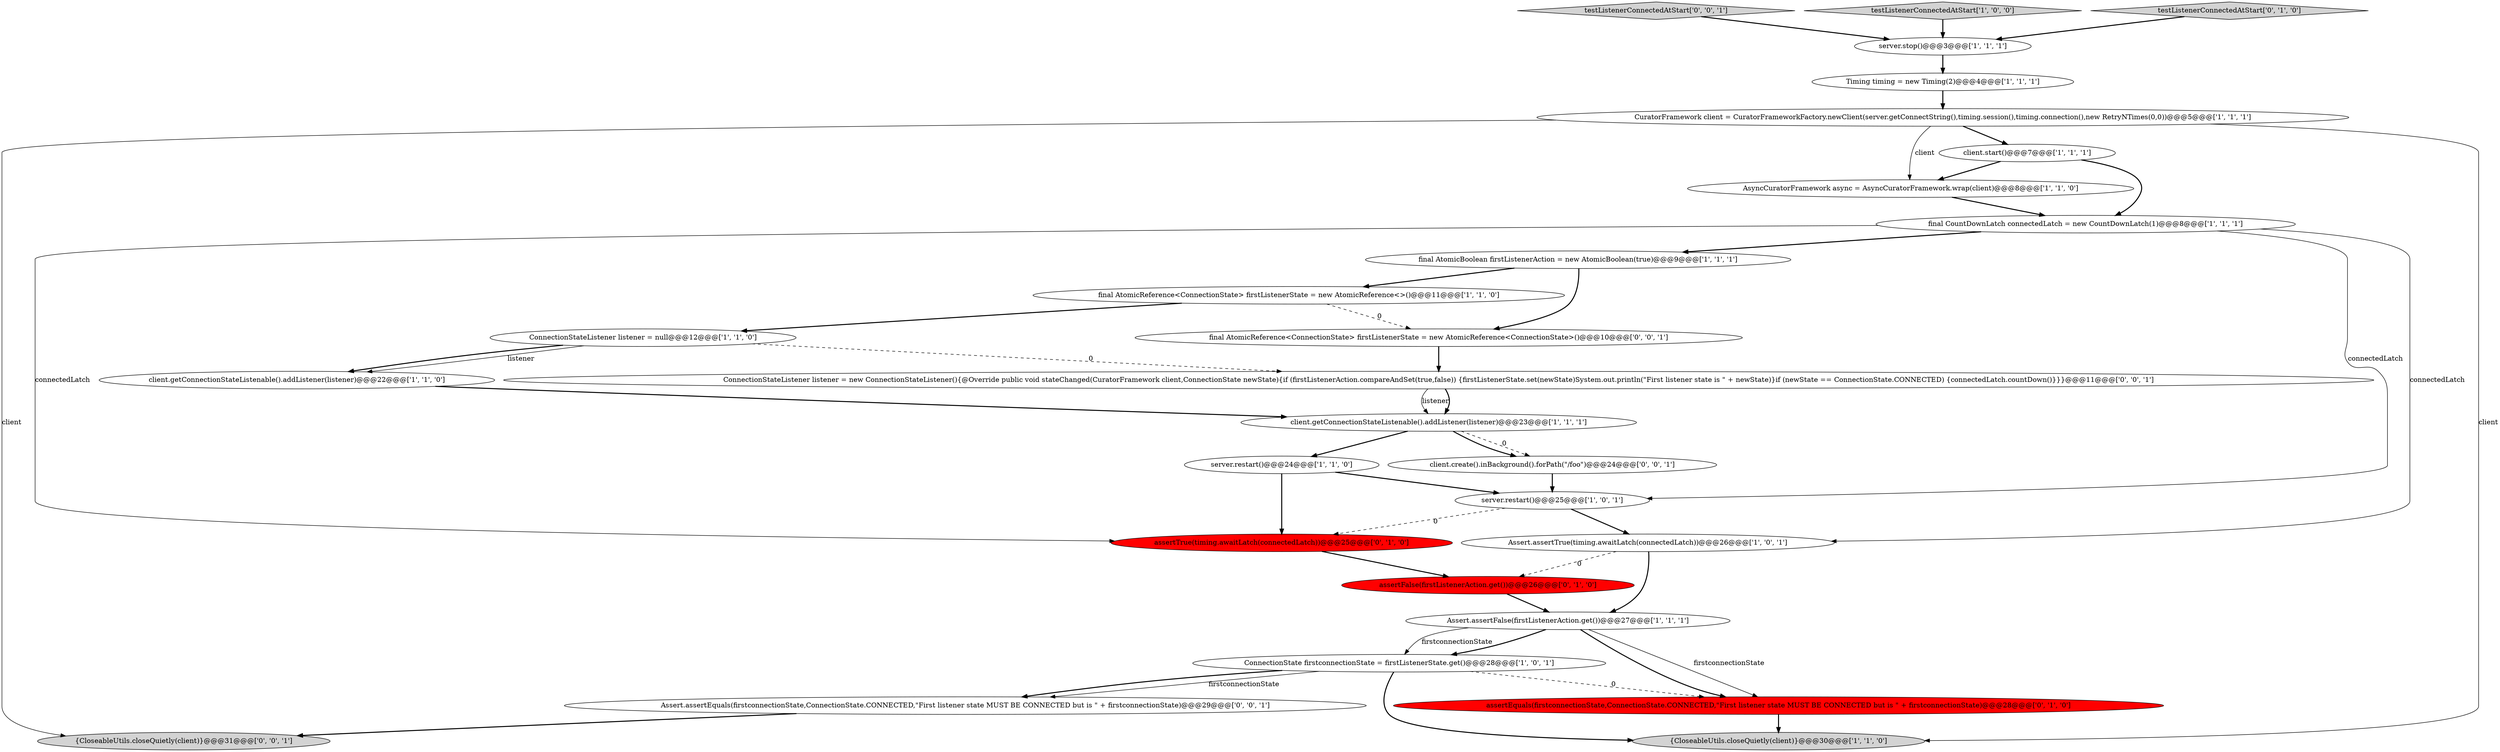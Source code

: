 digraph {
17 [style = filled, label = "client.getConnectionStateListenable().addListener(listener)@@@22@@@['1', '1', '0']", fillcolor = white, shape = ellipse image = "AAA0AAABBB1BBB"];
1 [style = filled, label = "client.getConnectionStateListenable().addListener(listener)@@@23@@@['1', '1', '1']", fillcolor = white, shape = ellipse image = "AAA0AAABBB1BBB"];
14 [style = filled, label = "final CountDownLatch connectedLatch = new CountDownLatch(1)@@@8@@@['1', '1', '1']", fillcolor = white, shape = ellipse image = "AAA0AAABBB1BBB"];
5 [style = filled, label = "server.stop()@@@3@@@['1', '1', '1']", fillcolor = white, shape = ellipse image = "AAA0AAABBB1BBB"];
21 [style = filled, label = "assertFalse(firstListenerAction.get())@@@26@@@['0', '1', '0']", fillcolor = red, shape = ellipse image = "AAA1AAABBB2BBB"];
18 [style = filled, label = "assertEquals(firstconnectionState,ConnectionState.CONNECTED,\"First listener state MUST BE CONNECTED but is \" + firstconnectionState)@@@28@@@['0', '1', '0']", fillcolor = red, shape = ellipse image = "AAA1AAABBB2BBB"];
23 [style = filled, label = "final AtomicReference<ConnectionState> firstListenerState = new AtomicReference<ConnectionState>()@@@10@@@['0', '0', '1']", fillcolor = white, shape = ellipse image = "AAA0AAABBB3BBB"];
26 [style = filled, label = "testListenerConnectedAtStart['0', '0', '1']", fillcolor = lightgray, shape = diamond image = "AAA0AAABBB3BBB"];
2 [style = filled, label = "final AtomicReference<ConnectionState> firstListenerState = new AtomicReference<>()@@@11@@@['1', '1', '0']", fillcolor = white, shape = ellipse image = "AAA0AAABBB1BBB"];
8 [style = filled, label = "server.restart()@@@24@@@['1', '1', '0']", fillcolor = white, shape = ellipse image = "AAA0AAABBB1BBB"];
4 [style = filled, label = "ConnectionState firstconnectionState = firstListenerState.get()@@@28@@@['1', '0', '1']", fillcolor = white, shape = ellipse image = "AAA0AAABBB1BBB"];
11 [style = filled, label = "Timing timing = new Timing(2)@@@4@@@['1', '1', '1']", fillcolor = white, shape = ellipse image = "AAA0AAABBB1BBB"];
0 [style = filled, label = "final AtomicBoolean firstListenerAction = new AtomicBoolean(true)@@@9@@@['1', '1', '1']", fillcolor = white, shape = ellipse image = "AAA0AAABBB1BBB"];
3 [style = filled, label = "server.restart()@@@25@@@['1', '0', '1']", fillcolor = white, shape = ellipse image = "AAA0AAABBB1BBB"];
12 [style = filled, label = "ConnectionStateListener listener = null@@@12@@@['1', '1', '0']", fillcolor = white, shape = ellipse image = "AAA0AAABBB1BBB"];
22 [style = filled, label = "{CloseableUtils.closeQuietly(client)}@@@31@@@['0', '0', '1']", fillcolor = lightgray, shape = ellipse image = "AAA0AAABBB3BBB"];
13 [style = filled, label = "{CloseableUtils.closeQuietly(client)}@@@30@@@['1', '1', '0']", fillcolor = lightgray, shape = ellipse image = "AAA0AAABBB1BBB"];
6 [style = filled, label = "client.start()@@@7@@@['1', '1', '1']", fillcolor = white, shape = ellipse image = "AAA0AAABBB1BBB"];
16 [style = filled, label = "Assert.assertTrue(timing.awaitLatch(connectedLatch))@@@26@@@['1', '0', '1']", fillcolor = white, shape = ellipse image = "AAA0AAABBB1BBB"];
15 [style = filled, label = "testListenerConnectedAtStart['1', '0', '0']", fillcolor = lightgray, shape = diamond image = "AAA0AAABBB1BBB"];
9 [style = filled, label = "Assert.assertFalse(firstListenerAction.get())@@@27@@@['1', '1', '1']", fillcolor = white, shape = ellipse image = "AAA0AAABBB1BBB"];
19 [style = filled, label = "testListenerConnectedAtStart['0', '1', '0']", fillcolor = lightgray, shape = diamond image = "AAA0AAABBB2BBB"];
20 [style = filled, label = "assertTrue(timing.awaitLatch(connectedLatch))@@@25@@@['0', '1', '0']", fillcolor = red, shape = ellipse image = "AAA1AAABBB2BBB"];
7 [style = filled, label = "AsyncCuratorFramework async = AsyncCuratorFramework.wrap(client)@@@8@@@['1', '1', '0']", fillcolor = white, shape = ellipse image = "AAA0AAABBB1BBB"];
25 [style = filled, label = "client.create().inBackground().forPath(\"/foo\")@@@24@@@['0', '0', '1']", fillcolor = white, shape = ellipse image = "AAA0AAABBB3BBB"];
27 [style = filled, label = "Assert.assertEquals(firstconnectionState,ConnectionState.CONNECTED,\"First listener state MUST BE CONNECTED but is \" + firstconnectionState)@@@29@@@['0', '0', '1']", fillcolor = white, shape = ellipse image = "AAA0AAABBB3BBB"];
24 [style = filled, label = "ConnectionStateListener listener = new ConnectionStateListener(){@Override public void stateChanged(CuratorFramework client,ConnectionState newState){if (firstListenerAction.compareAndSet(true,false)) {firstListenerState.set(newState)System.out.println(\"First listener state is \" + newState)}if (newState == ConnectionState.CONNECTED) {connectedLatch.countDown()}}}@@@11@@@['0', '0', '1']", fillcolor = white, shape = ellipse image = "AAA0AAABBB3BBB"];
10 [style = filled, label = "CuratorFramework client = CuratorFrameworkFactory.newClient(server.getConnectString(),timing.session(),timing.connection(),new RetryNTimes(0,0))@@@5@@@['1', '1', '1']", fillcolor = white, shape = ellipse image = "AAA0AAABBB1BBB"];
2->23 [style = dashed, label="0"];
4->18 [style = dashed, label="0"];
1->8 [style = bold, label=""];
17->1 [style = bold, label=""];
26->5 [style = bold, label=""];
4->27 [style = solid, label="firstconnectionState"];
9->4 [style = bold, label=""];
4->13 [style = bold, label=""];
8->3 [style = bold, label=""];
0->2 [style = bold, label=""];
12->17 [style = bold, label=""];
25->3 [style = bold, label=""];
24->1 [style = solid, label="listener"];
9->4 [style = solid, label="firstconnectionState"];
3->16 [style = bold, label=""];
27->22 [style = bold, label=""];
16->21 [style = dashed, label="0"];
10->6 [style = bold, label=""];
15->5 [style = bold, label=""];
2->12 [style = bold, label=""];
14->20 [style = solid, label="connectedLatch"];
14->16 [style = solid, label="connectedLatch"];
7->14 [style = bold, label=""];
20->21 [style = bold, label=""];
6->14 [style = bold, label=""];
19->5 [style = bold, label=""];
23->24 [style = bold, label=""];
21->9 [style = bold, label=""];
12->17 [style = solid, label="listener"];
8->20 [style = bold, label=""];
9->18 [style = bold, label=""];
0->23 [style = bold, label=""];
14->0 [style = bold, label=""];
11->10 [style = bold, label=""];
10->22 [style = solid, label="client"];
10->13 [style = solid, label="client"];
12->24 [style = dashed, label="0"];
10->7 [style = solid, label="client"];
4->27 [style = bold, label=""];
3->20 [style = dashed, label="0"];
18->13 [style = bold, label=""];
5->11 [style = bold, label=""];
24->1 [style = bold, label=""];
6->7 [style = bold, label=""];
9->18 [style = solid, label="firstconnectionState"];
1->25 [style = dashed, label="0"];
1->25 [style = bold, label=""];
16->9 [style = bold, label=""];
14->3 [style = solid, label="connectedLatch"];
}
